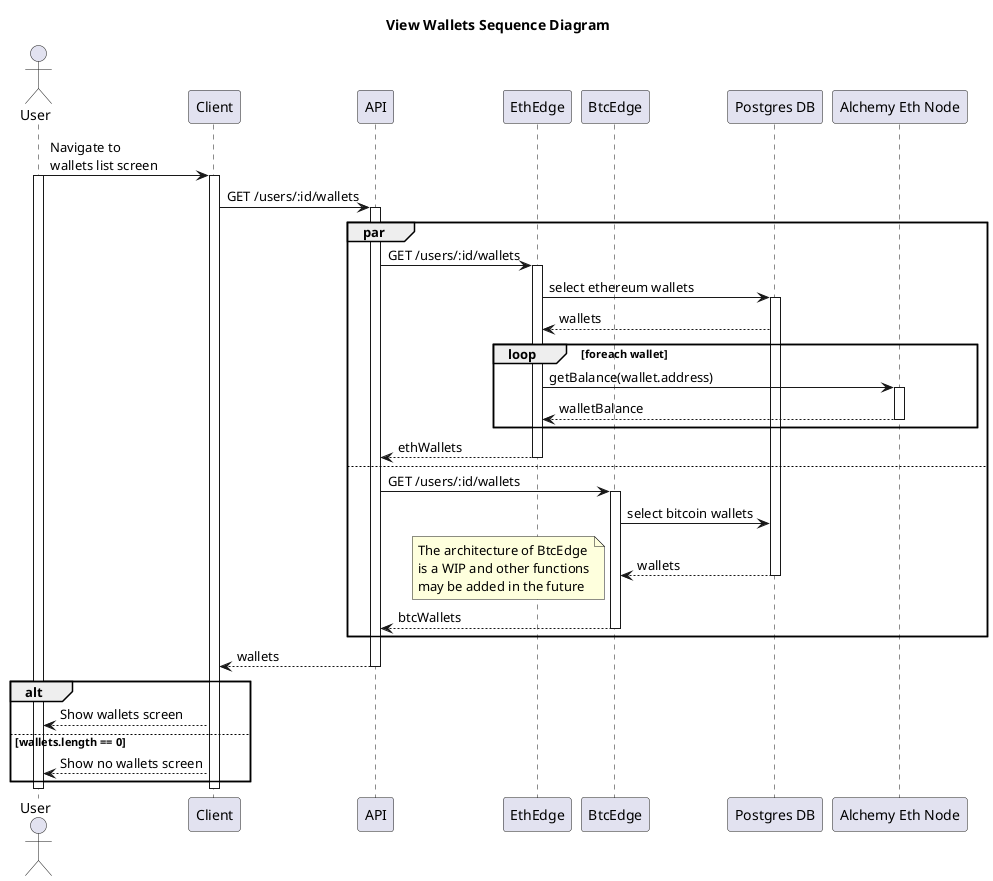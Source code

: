 @startuml

title View Wallets Sequence Diagram

actor User
participant Client
participant API
participant EthEdge
participant BtcEdge
participant "Postgres DB"
participant "Alchemy Eth Node"

User -> Client: Navigate to\nwallets list screen
activate User
activate Client
Client -> API: GET /users/:id/wallets
activate API

par
    API -> EthEdge: GET /users/:id/wallets
    activate EthEdge
    EthEdge -> "Postgres DB": select ethereum wallets
    activate "Postgres DB"
    "Postgres DB" --> EthEdge: wallets

    loop foreach wallet
        EthEdge -> "Alchemy Eth Node": getBalance(wallet.address)
        activate "Alchemy Eth Node"
        "Alchemy Eth Node" --> EthEdge: walletBalance
        deactivate "Alchemy Eth Node"
    end

    EthEdge --> API: ethWallets
    deactivate EthEdge
else
    API -> BtcEdge: GET /users/:id/wallets
    activate BtcEdge
    BtcEdge -> "Postgres DB": select bitcoin wallets
    "Postgres DB" --> BtcEdge: wallets
    deactivate "Postgres DB"
    note left: The architecture of BtcEdge\nis a WIP and other functions\nmay be added in the future

    BtcEdge --> API: btcWallets
    deactivate BtcEdge
end

API --> Client: wallets
deactivate API
alt
    Client --> User: Show wallets screen
else wallets.length == 0
    Client --> User: Show no wallets screen
end
deactivate Client
deactivate User

@enduml
